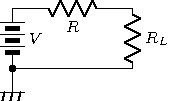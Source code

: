 // Drawing circuit in Asymptote
pen myfont = fontsize(8pt);


void fillRectangle(real x, real y, real w, real h, pen fp) {
  fill((x, y)--(x+w, y)--(x+w, y+h)--(x, y+h)--cycle, fp);
}
void fillCircle(pair p, real r, pen fp) {
  real x = p.x, y = p.y;
  fill((x+r, y)..(x, y+r)..(x-r, y)..(x, y-r)..cycle, fp);
}
pair slide(pair p, real x, real y) {
  return (p.x+x, p.y+y);
}
pair slideX(pair p, real slide) { return slide(p,slide,0);}
pair slideY(pair p, real slide) { return slide(p,0,slide);}

// 
// Draw Circuit Element
//
real edge = 2;
real pointr = 1.5;

void drawPoint(pair p, pen mypen=currentpen) {
  fill(slideX(p, pointr)..slideY(p, pointr)
       ..slideX(p, -pointr)..slideY(p, -pointr)
       ..cycle, mypen);
}

void drawGND(pair p, pen mypen=currentpen) {
  real w = 6;
  real dh = 4, dw = 1;
  draw(p--slideY(p, -edge), mypen);
  draw(slide(p, -w, -edge)--slide(p, w, -edge), mypen);
  draw(slide(p, -2*w/3, -edge)--slide(p, -2*w/3-dw, -edge-dh), mypen);
  draw(slide(p, 0, -edge)--slide(p, -dw, -edge-dh), mypen);
  draw(slide(p, 2*w/3, -edge)--slide(p, 2*w/3-dw, -edge-dh), mypen);
}

// Drawing voltage
// Parameters:
//   p    start point (top or right)
//   r    is rotate (true is vertical, false is horizontal)
// Return value:
//   Another point (bottom or left)
//
// Width  := edge*2 + (space*2+sh)*n - space = 2 + 6n
// Height := lw                              = 12
// p = top | right
// n = [Picture of Voltage] * n ;
//   Internal use:
//     First, input is bigger than 0
//     Secondly, input is smaller than 0
//   Example:
//     drawVoltage(3) => drawVoltage(-2) => drawVoltage(-1)
pair drawVoltage(pair p, bool r=false, pen mypen=currentpen, string label="", int n=1) {
  real lw = 6;
  real sw = 7, sh = 2;
  real space = 2;
  pair q = p;
  
  if ( r ) {
    if ( n > 0 ) {
      q = slideY(q, -edge);
      draw(p--q, mypen);
      if ( label != "" ) {
	// write label
	// This code block is called when function is called first, only.
	real h = (space*2+sh)*n - space;
	pair lp = slide(q, lw, -h/2);
	label(label, lp, E, myfont);
      }
    }
    draw(slideX(q, -lw)--slideX(q, lw), mypen);
    q = slideY(q, -space-sh);
    fillRectangle(q.x-sw/2, q.y, sw, sh, mypen);
    if ( n == -1 ) {
      draw(q--slideY(q, -edge), mypen);
      q = slideY(q, -edge);
    } else {
      q = slideY(q, -space);
    }
  }else{
    if ( n > 0 ) {
      q = slideX(q, -edge);
      draw(p--q, mypen);
      if ( label != "" ) {
	// write label
	// This code block is caled when function is called first, only.
	real h = (space*sh)*n - space;
	pair lp = slide(q, -h/2, -lw);
	label(label, lp, S, myfont);
      }
    }
    draw(slideY(q, -lw)--slideY(q, lw), mypen);
    q = slideX(q, -space-sh);
    fillRectangle(q.x, q.y-sw/2, sh, sw, mypen);
    if ( n == -1 ) {
      draw(q--slideX(q, -edge), mypen);
      q = slideX(q, -edge);
    } else {
      q = slideX(q, -space);
    }
  }

  if ( n > 0 ) {
    q = drawVoltage(q, r, mypen, "", -n+1);
  } else if ( n < -1 ) {
    q = drawVoltage(q, r, mypen, "", n+1);
  }

  return q;
}

// Width  := sx*14  = 28
// Height := sy*2   = 8
pair drawResistor(pair p,bool r=false, pen mypen=currentpen, string label="") {
  real sx=2, sy=4;
  pair q;
  if ( r ) {
    q = slideY(p, sx*14);
    draw(p--slideY(p, sx)
	 --slide(p, -sy, sx*2)--slide(p, sy, sx*4)
	 --slide(p, -sy, sx*6)--slide(p, sy, sx*8)
	 --slide(p, -sy, sx*10)--slide(p, sy, sx*12)
	 --slideY(p, sx*13)--q, mypen);
    label(label,slideX((p+q)/2, sy), E, myfont);
  } else {
    q = slideX(p, sx*14);
    draw(p--slideX(p, sx)
	 --slide(p, sx*2, -sy)--slide(p, sx*4, sy)
	 --slide(p, sx*6, -sy)--slide(p, sx*8, sy)
	 --slide(p, sx*10, -sy)--slide(p, sx*12, sy)
	 --slideX(p, sx*13)--q, mypen);
    label(label,slideY((p+q)/2,-sy), S, myfont);
  }
  return q;
}


// ////////////////////////////////////////////////////////////

pair p = (0, 30);

// Draw left-side voltage
draw(p--p+(0,-5));
draw(drawVoltage(p+(0,-5), true, currentpen, "$V$", 3)--p+(0,-30));

// Draw up-side resistor
draw(p--p+(16,0));
draw(drawResistor(p+(16,0), false, currentpen, "$R$")--p+(60,0));

// Draw right-side resistor
draw(p+(0,-30)--p+(60,-30)--p+(60,-29));
draw(drawResistor(p+(60,-29), true, currentpen, "$R_L$")--p+(60,0));

// Draw point and ground
drawPoint(p+(0,-30));
draw(p+(0,-30)--p+(0,-40));
drawGND(p+(0,-40));
